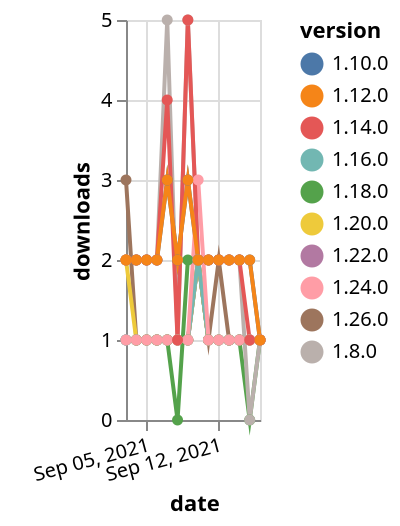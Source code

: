 {"$schema": "https://vega.github.io/schema/vega-lite/v5.json", "description": "A simple bar chart with embedded data.", "data": {"values": [{"date": "2021-09-03", "total": 187, "delta": 1, "version": "1.18.0"}, {"date": "2021-09-04", "total": 188, "delta": 1, "version": "1.18.0"}, {"date": "2021-09-05", "total": 189, "delta": 1, "version": "1.18.0"}, {"date": "2021-09-06", "total": 190, "delta": 1, "version": "1.18.0"}, {"date": "2021-09-07", "total": 191, "delta": 1, "version": "1.18.0"}, {"date": "2021-09-08", "total": 191, "delta": 0, "version": "1.18.0"}, {"date": "2021-09-09", "total": 193, "delta": 2, "version": "1.18.0"}, {"date": "2021-09-10", "total": 195, "delta": 2, "version": "1.18.0"}, {"date": "2021-09-11", "total": 196, "delta": 1, "version": "1.18.0"}, {"date": "2021-09-12", "total": 197, "delta": 1, "version": "1.18.0"}, {"date": "2021-09-13", "total": 198, "delta": 1, "version": "1.18.0"}, {"date": "2021-09-14", "total": 199, "delta": 1, "version": "1.18.0"}, {"date": "2021-09-15", "total": 199, "delta": 0, "version": "1.18.0"}, {"date": "2021-09-16", "total": 200, "delta": 1, "version": "1.18.0"}, {"date": "2021-09-03", "total": 159, "delta": 1, "version": "1.22.0"}, {"date": "2021-09-04", "total": 160, "delta": 1, "version": "1.22.0"}, {"date": "2021-09-05", "total": 161, "delta": 1, "version": "1.22.0"}, {"date": "2021-09-06", "total": 162, "delta": 1, "version": "1.22.0"}, {"date": "2021-09-07", "total": 163, "delta": 1, "version": "1.22.0"}, {"date": "2021-09-08", "total": 164, "delta": 1, "version": "1.22.0"}, {"date": "2021-09-09", "total": 165, "delta": 1, "version": "1.22.0"}, {"date": "2021-09-10", "total": 167, "delta": 2, "version": "1.22.0"}, {"date": "2021-09-11", "total": 168, "delta": 1, "version": "1.22.0"}, {"date": "2021-09-12", "total": 169, "delta": 1, "version": "1.22.0"}, {"date": "2021-09-13", "total": 170, "delta": 1, "version": "1.22.0"}, {"date": "2021-09-14", "total": 171, "delta": 1, "version": "1.22.0"}, {"date": "2021-09-15", "total": 172, "delta": 1, "version": "1.22.0"}, {"date": "2021-09-16", "total": 173, "delta": 1, "version": "1.22.0"}, {"date": "2021-09-03", "total": 3436, "delta": 2, "version": "1.8.0"}, {"date": "2021-09-04", "total": 3438, "delta": 2, "version": "1.8.0"}, {"date": "2021-09-05", "total": 3440, "delta": 2, "version": "1.8.0"}, {"date": "2021-09-06", "total": 3442, "delta": 2, "version": "1.8.0"}, {"date": "2021-09-07", "total": 3447, "delta": 5, "version": "1.8.0"}, {"date": "2021-09-08", "total": 3448, "delta": 1, "version": "1.8.0"}, {"date": "2021-09-09", "total": 3453, "delta": 5, "version": "1.8.0"}, {"date": "2021-09-10", "total": 3455, "delta": 2, "version": "1.8.0"}, {"date": "2021-09-11", "total": 3457, "delta": 2, "version": "1.8.0"}, {"date": "2021-09-12", "total": 3459, "delta": 2, "version": "1.8.0"}, {"date": "2021-09-13", "total": 3461, "delta": 2, "version": "1.8.0"}, {"date": "2021-09-14", "total": 3463, "delta": 2, "version": "1.8.0"}, {"date": "2021-09-15", "total": 3463, "delta": 0, "version": "1.8.0"}, {"date": "2021-09-16", "total": 3464, "delta": 1, "version": "1.8.0"}, {"date": "2021-09-03", "total": 3097, "delta": 2, "version": "1.10.0"}, {"date": "2021-09-04", "total": 3099, "delta": 2, "version": "1.10.0"}, {"date": "2021-09-05", "total": 3101, "delta": 2, "version": "1.10.0"}, {"date": "2021-09-06", "total": 3103, "delta": 2, "version": "1.10.0"}, {"date": "2021-09-07", "total": 3106, "delta": 3, "version": "1.10.0"}, {"date": "2021-09-08", "total": 3108, "delta": 2, "version": "1.10.0"}, {"date": "2021-09-09", "total": 3111, "delta": 3, "version": "1.10.0"}, {"date": "2021-09-10", "total": 3113, "delta": 2, "version": "1.10.0"}, {"date": "2021-09-11", "total": 3115, "delta": 2, "version": "1.10.0"}, {"date": "2021-09-12", "total": 3117, "delta": 2, "version": "1.10.0"}, {"date": "2021-09-13", "total": 3119, "delta": 2, "version": "1.10.0"}, {"date": "2021-09-14", "total": 3121, "delta": 2, "version": "1.10.0"}, {"date": "2021-09-15", "total": 3123, "delta": 2, "version": "1.10.0"}, {"date": "2021-09-16", "total": 3124, "delta": 1, "version": "1.10.0"}, {"date": "2021-09-03", "total": 120, "delta": 3, "version": "1.26.0"}, {"date": "2021-09-04", "total": 121, "delta": 1, "version": "1.26.0"}, {"date": "2021-09-05", "total": 122, "delta": 1, "version": "1.26.0"}, {"date": "2021-09-06", "total": 123, "delta": 1, "version": "1.26.0"}, {"date": "2021-09-07", "total": 124, "delta": 1, "version": "1.26.0"}, {"date": "2021-09-08", "total": 125, "delta": 1, "version": "1.26.0"}, {"date": "2021-09-09", "total": 126, "delta": 1, "version": "1.26.0"}, {"date": "2021-09-10", "total": 128, "delta": 2, "version": "1.26.0"}, {"date": "2021-09-11", "total": 129, "delta": 1, "version": "1.26.0"}, {"date": "2021-09-12", "total": 131, "delta": 2, "version": "1.26.0"}, {"date": "2021-09-13", "total": 132, "delta": 1, "version": "1.26.0"}, {"date": "2021-09-14", "total": 133, "delta": 1, "version": "1.26.0"}, {"date": "2021-09-15", "total": 134, "delta": 1, "version": "1.26.0"}, {"date": "2021-09-16", "total": 135, "delta": 1, "version": "1.26.0"}, {"date": "2021-09-03", "total": 181, "delta": 2, "version": "1.20.0"}, {"date": "2021-09-04", "total": 182, "delta": 1, "version": "1.20.0"}, {"date": "2021-09-05", "total": 183, "delta": 1, "version": "1.20.0"}, {"date": "2021-09-06", "total": 184, "delta": 1, "version": "1.20.0"}, {"date": "2021-09-07", "total": 185, "delta": 1, "version": "1.20.0"}, {"date": "2021-09-08", "total": 186, "delta": 1, "version": "1.20.0"}, {"date": "2021-09-09", "total": 187, "delta": 1, "version": "1.20.0"}, {"date": "2021-09-10", "total": 189, "delta": 2, "version": "1.20.0"}, {"date": "2021-09-11", "total": 190, "delta": 1, "version": "1.20.0"}, {"date": "2021-09-12", "total": 191, "delta": 1, "version": "1.20.0"}, {"date": "2021-09-13", "total": 192, "delta": 1, "version": "1.20.0"}, {"date": "2021-09-14", "total": 193, "delta": 1, "version": "1.20.0"}, {"date": "2021-09-15", "total": 194, "delta": 1, "version": "1.20.0"}, {"date": "2021-09-16", "total": 195, "delta": 1, "version": "1.20.0"}, {"date": "2021-09-03", "total": 239, "delta": 1, "version": "1.16.0"}, {"date": "2021-09-04", "total": 240, "delta": 1, "version": "1.16.0"}, {"date": "2021-09-05", "total": 241, "delta": 1, "version": "1.16.0"}, {"date": "2021-09-06", "total": 242, "delta": 1, "version": "1.16.0"}, {"date": "2021-09-07", "total": 243, "delta": 1, "version": "1.16.0"}, {"date": "2021-09-08", "total": 244, "delta": 1, "version": "1.16.0"}, {"date": "2021-09-09", "total": 245, "delta": 1, "version": "1.16.0"}, {"date": "2021-09-10", "total": 247, "delta": 2, "version": "1.16.0"}, {"date": "2021-09-11", "total": 248, "delta": 1, "version": "1.16.0"}, {"date": "2021-09-12", "total": 249, "delta": 1, "version": "1.16.0"}, {"date": "2021-09-13", "total": 250, "delta": 1, "version": "1.16.0"}, {"date": "2021-09-14", "total": 251, "delta": 1, "version": "1.16.0"}, {"date": "2021-09-15", "total": 252, "delta": 1, "version": "1.16.0"}, {"date": "2021-09-16", "total": 253, "delta": 1, "version": "1.16.0"}, {"date": "2021-09-03", "total": 173, "delta": 1, "version": "1.24.0"}, {"date": "2021-09-04", "total": 174, "delta": 1, "version": "1.24.0"}, {"date": "2021-09-05", "total": 175, "delta": 1, "version": "1.24.0"}, {"date": "2021-09-06", "total": 176, "delta": 1, "version": "1.24.0"}, {"date": "2021-09-07", "total": 177, "delta": 1, "version": "1.24.0"}, {"date": "2021-09-08", "total": 178, "delta": 1, "version": "1.24.0"}, {"date": "2021-09-09", "total": 179, "delta": 1, "version": "1.24.0"}, {"date": "2021-09-10", "total": 182, "delta": 3, "version": "1.24.0"}, {"date": "2021-09-11", "total": 183, "delta": 1, "version": "1.24.0"}, {"date": "2021-09-12", "total": 184, "delta": 1, "version": "1.24.0"}, {"date": "2021-09-13", "total": 185, "delta": 1, "version": "1.24.0"}, {"date": "2021-09-14", "total": 186, "delta": 1, "version": "1.24.0"}, {"date": "2021-09-15", "total": 187, "delta": 1, "version": "1.24.0"}, {"date": "2021-09-16", "total": 188, "delta": 1, "version": "1.24.0"}, {"date": "2021-09-03", "total": 2413, "delta": 2, "version": "1.14.0"}, {"date": "2021-09-04", "total": 2415, "delta": 2, "version": "1.14.0"}, {"date": "2021-09-05", "total": 2417, "delta": 2, "version": "1.14.0"}, {"date": "2021-09-06", "total": 2419, "delta": 2, "version": "1.14.0"}, {"date": "2021-09-07", "total": 2423, "delta": 4, "version": "1.14.0"}, {"date": "2021-09-08", "total": 2424, "delta": 1, "version": "1.14.0"}, {"date": "2021-09-09", "total": 2429, "delta": 5, "version": "1.14.0"}, {"date": "2021-09-10", "total": 2431, "delta": 2, "version": "1.14.0"}, {"date": "2021-09-11", "total": 2433, "delta": 2, "version": "1.14.0"}, {"date": "2021-09-12", "total": 2435, "delta": 2, "version": "1.14.0"}, {"date": "2021-09-13", "total": 2437, "delta": 2, "version": "1.14.0"}, {"date": "2021-09-14", "total": 2439, "delta": 2, "version": "1.14.0"}, {"date": "2021-09-15", "total": 2440, "delta": 1, "version": "1.14.0"}, {"date": "2021-09-16", "total": 2441, "delta": 1, "version": "1.14.0"}, {"date": "2021-09-03", "total": 2580, "delta": 2, "version": "1.12.0"}, {"date": "2021-09-04", "total": 2582, "delta": 2, "version": "1.12.0"}, {"date": "2021-09-05", "total": 2584, "delta": 2, "version": "1.12.0"}, {"date": "2021-09-06", "total": 2586, "delta": 2, "version": "1.12.0"}, {"date": "2021-09-07", "total": 2589, "delta": 3, "version": "1.12.0"}, {"date": "2021-09-08", "total": 2591, "delta": 2, "version": "1.12.0"}, {"date": "2021-09-09", "total": 2594, "delta": 3, "version": "1.12.0"}, {"date": "2021-09-10", "total": 2596, "delta": 2, "version": "1.12.0"}, {"date": "2021-09-11", "total": 2598, "delta": 2, "version": "1.12.0"}, {"date": "2021-09-12", "total": 2600, "delta": 2, "version": "1.12.0"}, {"date": "2021-09-13", "total": 2602, "delta": 2, "version": "1.12.0"}, {"date": "2021-09-14", "total": 2604, "delta": 2, "version": "1.12.0"}, {"date": "2021-09-15", "total": 2606, "delta": 2, "version": "1.12.0"}, {"date": "2021-09-16", "total": 2607, "delta": 1, "version": "1.12.0"}]}, "width": "container", "mark": {"type": "line", "point": {"filled": true}}, "encoding": {"x": {"field": "date", "type": "temporal", "timeUnit": "yearmonthdate", "title": "date", "axis": {"labelAngle": -15}}, "y": {"field": "delta", "type": "quantitative", "title": "downloads"}, "color": {"field": "version", "type": "nominal"}, "tooltip": {"field": "delta"}}}